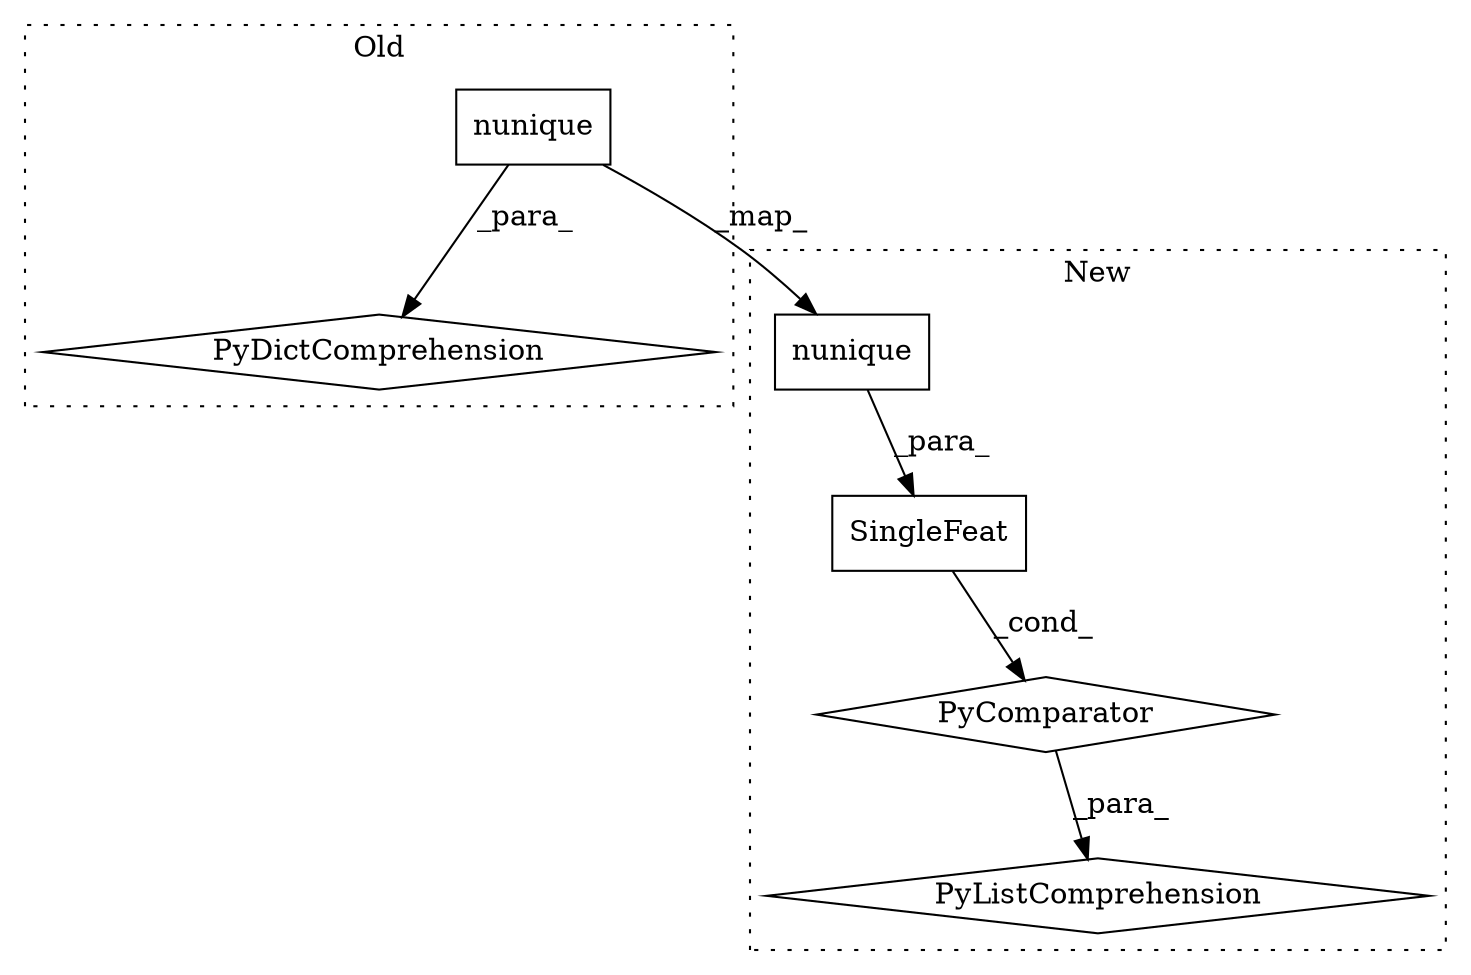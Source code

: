 digraph G {
subgraph cluster0 {
1 [label="PyDictComprehension" a="110" s="925" l="138" shape="diamond"];
4 [label="nunique" a="32" s="945" l="9" shape="box"];
label = "Old";
style="dotted";
}
subgraph cluster1 {
2 [label="SingleFeat" a="32" s="1091,1127" l="11,1" shape="box"];
3 [label="nunique" a="32" s="1118" l="9" shape="box"];
5 [label="PyComparator" a="113" s="1195" l="34" shape="diamond"];
6 [label="PyListComprehension" a="109" s="1091" l="146" shape="diamond"];
label = "New";
style="dotted";
}
2 -> 5 [label="_cond_"];
3 -> 2 [label="_para_"];
4 -> 1 [label="_para_"];
4 -> 3 [label="_map_"];
5 -> 6 [label="_para_"];
}
